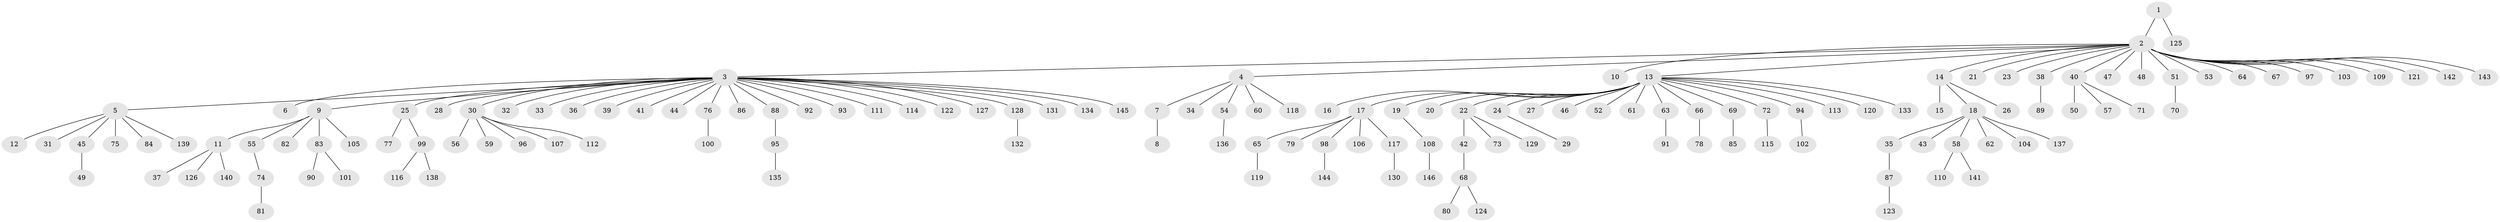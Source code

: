 // coarse degree distribution, {1: 0.958904109589041, 2: 0.0136986301369863, 5: 0.0136986301369863, 67: 0.0136986301369863}
// Generated by graph-tools (version 1.1) at 2025/51/03/04/25 21:51:07]
// undirected, 146 vertices, 145 edges
graph export_dot {
graph [start="1"]
  node [color=gray90,style=filled];
  1;
  2;
  3;
  4;
  5;
  6;
  7;
  8;
  9;
  10;
  11;
  12;
  13;
  14;
  15;
  16;
  17;
  18;
  19;
  20;
  21;
  22;
  23;
  24;
  25;
  26;
  27;
  28;
  29;
  30;
  31;
  32;
  33;
  34;
  35;
  36;
  37;
  38;
  39;
  40;
  41;
  42;
  43;
  44;
  45;
  46;
  47;
  48;
  49;
  50;
  51;
  52;
  53;
  54;
  55;
  56;
  57;
  58;
  59;
  60;
  61;
  62;
  63;
  64;
  65;
  66;
  67;
  68;
  69;
  70;
  71;
  72;
  73;
  74;
  75;
  76;
  77;
  78;
  79;
  80;
  81;
  82;
  83;
  84;
  85;
  86;
  87;
  88;
  89;
  90;
  91;
  92;
  93;
  94;
  95;
  96;
  97;
  98;
  99;
  100;
  101;
  102;
  103;
  104;
  105;
  106;
  107;
  108;
  109;
  110;
  111;
  112;
  113;
  114;
  115;
  116;
  117;
  118;
  119;
  120;
  121;
  122;
  123;
  124;
  125;
  126;
  127;
  128;
  129;
  130;
  131;
  132;
  133;
  134;
  135;
  136;
  137;
  138;
  139;
  140;
  141;
  142;
  143;
  144;
  145;
  146;
  1 -- 2;
  1 -- 125;
  2 -- 3;
  2 -- 4;
  2 -- 10;
  2 -- 13;
  2 -- 14;
  2 -- 21;
  2 -- 23;
  2 -- 38;
  2 -- 40;
  2 -- 47;
  2 -- 48;
  2 -- 51;
  2 -- 53;
  2 -- 64;
  2 -- 67;
  2 -- 97;
  2 -- 103;
  2 -- 109;
  2 -- 121;
  2 -- 142;
  2 -- 143;
  3 -- 5;
  3 -- 6;
  3 -- 9;
  3 -- 25;
  3 -- 28;
  3 -- 30;
  3 -- 32;
  3 -- 33;
  3 -- 36;
  3 -- 39;
  3 -- 41;
  3 -- 44;
  3 -- 76;
  3 -- 86;
  3 -- 88;
  3 -- 92;
  3 -- 93;
  3 -- 111;
  3 -- 114;
  3 -- 122;
  3 -- 127;
  3 -- 128;
  3 -- 131;
  3 -- 134;
  3 -- 145;
  4 -- 7;
  4 -- 34;
  4 -- 54;
  4 -- 60;
  4 -- 118;
  5 -- 12;
  5 -- 31;
  5 -- 45;
  5 -- 75;
  5 -- 84;
  5 -- 139;
  7 -- 8;
  9 -- 11;
  9 -- 55;
  9 -- 82;
  9 -- 83;
  9 -- 105;
  11 -- 37;
  11 -- 126;
  11 -- 140;
  13 -- 16;
  13 -- 17;
  13 -- 19;
  13 -- 20;
  13 -- 22;
  13 -- 24;
  13 -- 27;
  13 -- 46;
  13 -- 52;
  13 -- 61;
  13 -- 63;
  13 -- 66;
  13 -- 69;
  13 -- 72;
  13 -- 94;
  13 -- 113;
  13 -- 120;
  13 -- 133;
  14 -- 15;
  14 -- 18;
  14 -- 26;
  17 -- 65;
  17 -- 79;
  17 -- 98;
  17 -- 106;
  17 -- 117;
  18 -- 35;
  18 -- 43;
  18 -- 58;
  18 -- 62;
  18 -- 104;
  18 -- 137;
  19 -- 108;
  22 -- 42;
  22 -- 73;
  22 -- 129;
  24 -- 29;
  25 -- 77;
  25 -- 99;
  30 -- 56;
  30 -- 59;
  30 -- 96;
  30 -- 107;
  30 -- 112;
  35 -- 87;
  38 -- 89;
  40 -- 50;
  40 -- 57;
  40 -- 71;
  42 -- 68;
  45 -- 49;
  51 -- 70;
  54 -- 136;
  55 -- 74;
  58 -- 110;
  58 -- 141;
  63 -- 91;
  65 -- 119;
  66 -- 78;
  68 -- 80;
  68 -- 124;
  69 -- 85;
  72 -- 115;
  74 -- 81;
  76 -- 100;
  83 -- 90;
  83 -- 101;
  87 -- 123;
  88 -- 95;
  94 -- 102;
  95 -- 135;
  98 -- 144;
  99 -- 116;
  99 -- 138;
  108 -- 146;
  117 -- 130;
  128 -- 132;
}
